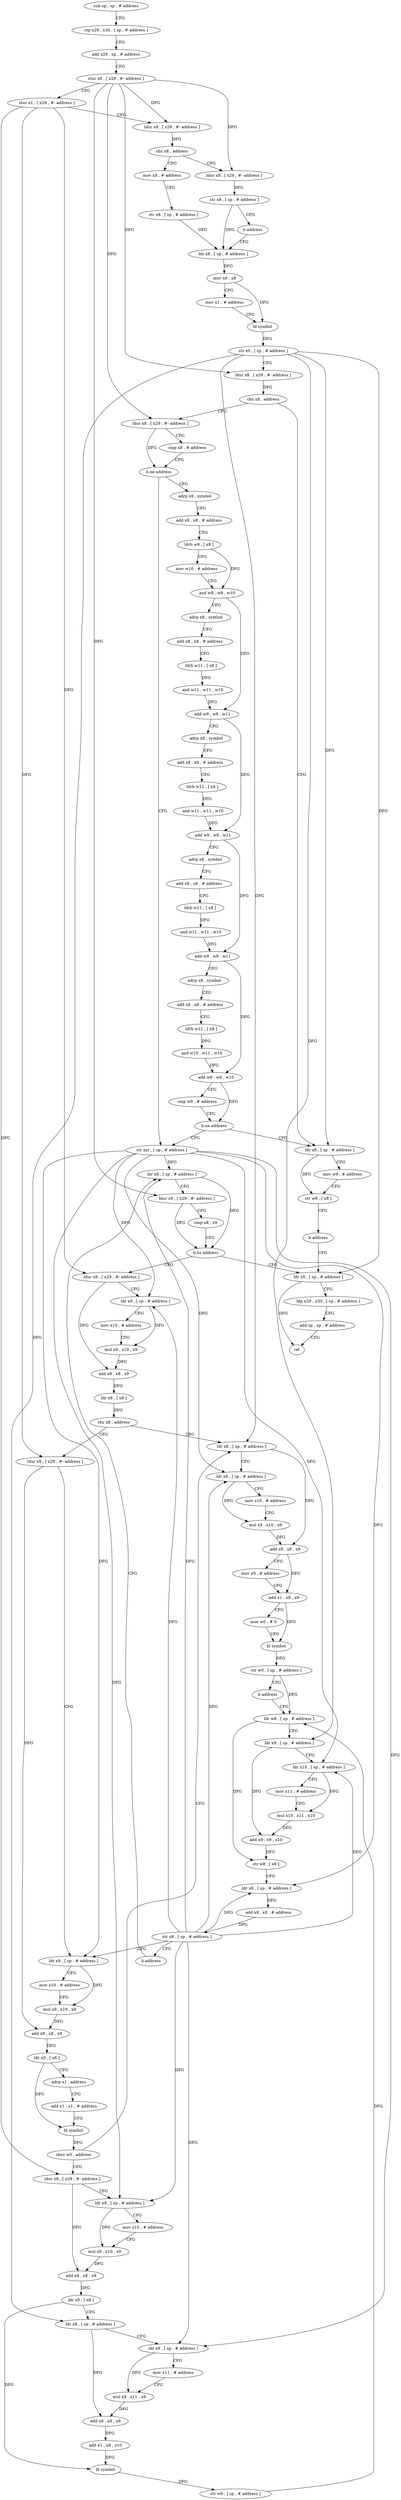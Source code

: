 digraph "func" {
"4205160" [label = "sub sp , sp , # address" ]
"4205164" [label = "stp x29 , x30 , [ sp , # address ]" ]
"4205168" [label = "add x29 , sp , # address" ]
"4205172" [label = "stur x0 , [ x29 , #- address ]" ]
"4205176" [label = "stur x1 , [ x29 , #- address ]" ]
"4205180" [label = "ldur x8 , [ x29 , #- address ]" ]
"4205184" [label = "cbz x8 , address" ]
"4205200" [label = "mov x8 , # address" ]
"4205188" [label = "ldur x8 , [ x29 , #- address ]" ]
"4205204" [label = "str x8 , [ sp , # address ]" ]
"4205208" [label = "ldr x8 , [ sp , # address ]" ]
"4205192" [label = "str x8 , [ sp , # address ]" ]
"4205196" [label = "b address" ]
"4205356" [label = "ldr x8 , [ sp , # address ]" ]
"4205360" [label = "mov w9 , # address" ]
"4205364" [label = "str w9 , [ x8 ]" ]
"4205368" [label = "b address" ]
"4205604" [label = "ldr x0 , [ sp , # address ]" ]
"4205236" [label = "ldur x8 , [ x29 , #- address ]" ]
"4205240" [label = "cmp x8 , # address" ]
"4205244" [label = "b.ne address" ]
"4205372" [label = "str xzr , [ sp , # address ]" ]
"4205248" [label = "adrp x8 , symbol" ]
"4205212" [label = "mov x0 , x8" ]
"4205216" [label = "mov x1 , # address" ]
"4205220" [label = "bl symbol" ]
"4205224" [label = "str x0 , [ sp , # address ]" ]
"4205228" [label = "ldur x8 , [ x29 , #- address ]" ]
"4205232" [label = "cbz x8 , address" ]
"4205608" [label = "ldp x29 , x30 , [ sp , # address ]" ]
"4205612" [label = "add sp , sp , # address" ]
"4205616" [label = "ret" ]
"4205376" [label = "ldr x8 , [ sp , # address ]" ]
"4205252" [label = "add x8 , x8 , # address" ]
"4205256" [label = "ldrb w9 , [ x8 ]" ]
"4205260" [label = "mov w10 , # address" ]
"4205264" [label = "and w9 , w9 , w10" ]
"4205268" [label = "adrp x8 , symbol" ]
"4205272" [label = "add x8 , x8 , # address" ]
"4205276" [label = "ldrb w11 , [ x8 ]" ]
"4205280" [label = "and w11 , w11 , w10" ]
"4205284" [label = "add w9 , w9 , w11" ]
"4205288" [label = "adrp x8 , symbol" ]
"4205292" [label = "add x8 , x8 , # address" ]
"4205296" [label = "ldrb w11 , [ x8 ]" ]
"4205300" [label = "and w11 , w11 , w10" ]
"4205304" [label = "add w9 , w9 , w11" ]
"4205308" [label = "adrp x8 , symbol" ]
"4205312" [label = "add x8 , x8 , # address" ]
"4205316" [label = "ldrb w11 , [ x8 ]" ]
"4205320" [label = "and w11 , w11 , w10" ]
"4205324" [label = "add w9 , w9 , w11" ]
"4205328" [label = "adrp x8 , symbol" ]
"4205332" [label = "add x8 , x8 , # address" ]
"4205336" [label = "ldrb w11 , [ x8 ]" ]
"4205340" [label = "and w10 , w11 , w10" ]
"4205344" [label = "add w9 , w9 , w10" ]
"4205348" [label = "cmp w9 , # address" ]
"4205352" [label = "b.ne address" ]
"4205392" [label = "ldur x8 , [ x29 , #- address ]" ]
"4205396" [label = "ldr x9 , [ sp , # address ]" ]
"4205400" [label = "mov x10 , # address" ]
"4205404" [label = "mul x9 , x10 , x9" ]
"4205408" [label = "add x8 , x8 , x9" ]
"4205412" [label = "ldr x8 , [ x8 ]" ]
"4205416" [label = "cbz x8 , address" ]
"4205460" [label = "ldr x8 , [ sp , # address ]" ]
"4205420" [label = "ldur x8 , [ x29 , #- address ]" ]
"4205464" [label = "ldr x9 , [ sp , # address ]" ]
"4205468" [label = "mov x10 , # address" ]
"4205472" [label = "mul x9 , x10 , x9" ]
"4205476" [label = "add x8 , x8 , x9" ]
"4205480" [label = "mov x9 , # address" ]
"4205484" [label = "add x1 , x8 , x9" ]
"4205488" [label = "mov w0 , # 0" ]
"4205492" [label = "bl symbol" ]
"4205496" [label = "str w0 , [ sp , # address ]" ]
"4205500" [label = "b address" ]
"4205560" [label = "ldr w8 , [ sp , # address ]" ]
"4205424" [label = "ldr x9 , [ sp , # address ]" ]
"4205428" [label = "mov x10 , # address" ]
"4205432" [label = "mul x9 , x10 , x9" ]
"4205436" [label = "add x8 , x8 , x9" ]
"4205440" [label = "ldr x0 , [ x8 ]" ]
"4205444" [label = "adrp x1 , address" ]
"4205448" [label = "add x1 , x1 , # address" ]
"4205452" [label = "bl symbol" ]
"4205456" [label = "cbnz w0 , address" ]
"4205504" [label = "ldur x8 , [ x29 , #- address ]" ]
"4205564" [label = "ldr x9 , [ sp , # address ]" ]
"4205568" [label = "ldr x10 , [ sp , # address ]" ]
"4205572" [label = "mov x11 , # address" ]
"4205576" [label = "mul x10 , x11 , x10" ]
"4205580" [label = "add x9 , x9 , x10" ]
"4205584" [label = "str w8 , [ x9 ]" ]
"4205588" [label = "ldr x8 , [ sp , # address ]" ]
"4205592" [label = "add x8 , x8 , # address" ]
"4205596" [label = "str x8 , [ sp , # address ]" ]
"4205600" [label = "b address" ]
"4205508" [label = "ldr x9 , [ sp , # address ]" ]
"4205512" [label = "mov x10 , # address" ]
"4205516" [label = "mul x9 , x10 , x9" ]
"4205520" [label = "add x8 , x8 , x9" ]
"4205524" [label = "ldr x0 , [ x8 ]" ]
"4205528" [label = "ldr x8 , [ sp , # address ]" ]
"4205532" [label = "ldr x9 , [ sp , # address ]" ]
"4205536" [label = "mov x11 , # address" ]
"4205540" [label = "mul x9 , x11 , x9" ]
"4205544" [label = "add x8 , x8 , x9" ]
"4205548" [label = "add x1 , x8 , x10" ]
"4205552" [label = "bl symbol" ]
"4205556" [label = "str w0 , [ sp , # address ]" ]
"4205380" [label = "ldur x9 , [ x29 , #- address ]" ]
"4205384" [label = "cmp x8 , x9" ]
"4205388" [label = "b.hs address" ]
"4205160" -> "4205164" [ label = "CFG" ]
"4205164" -> "4205168" [ label = "CFG" ]
"4205168" -> "4205172" [ label = "CFG" ]
"4205172" -> "4205176" [ label = "CFG" ]
"4205172" -> "4205180" [ label = "DFG" ]
"4205172" -> "4205188" [ label = "DFG" ]
"4205172" -> "4205228" [ label = "DFG" ]
"4205172" -> "4205236" [ label = "DFG" ]
"4205172" -> "4205380" [ label = "DFG" ]
"4205176" -> "4205180" [ label = "CFG" ]
"4205176" -> "4205392" [ label = "DFG" ]
"4205176" -> "4205420" [ label = "DFG" ]
"4205176" -> "4205504" [ label = "DFG" ]
"4205180" -> "4205184" [ label = "DFG" ]
"4205184" -> "4205200" [ label = "CFG" ]
"4205184" -> "4205188" [ label = "CFG" ]
"4205200" -> "4205204" [ label = "CFG" ]
"4205188" -> "4205192" [ label = "DFG" ]
"4205204" -> "4205208" [ label = "DFG" ]
"4205208" -> "4205212" [ label = "DFG" ]
"4205192" -> "4205196" [ label = "CFG" ]
"4205192" -> "4205208" [ label = "DFG" ]
"4205196" -> "4205208" [ label = "CFG" ]
"4205356" -> "4205360" [ label = "CFG" ]
"4205356" -> "4205364" [ label = "DFG" ]
"4205360" -> "4205364" [ label = "CFG" ]
"4205364" -> "4205368" [ label = "CFG" ]
"4205368" -> "4205604" [ label = "CFG" ]
"4205604" -> "4205608" [ label = "CFG" ]
"4205604" -> "4205616" [ label = "DFG" ]
"4205236" -> "4205240" [ label = "CFG" ]
"4205236" -> "4205244" [ label = "DFG" ]
"4205240" -> "4205244" [ label = "CFG" ]
"4205244" -> "4205372" [ label = "CFG" ]
"4205244" -> "4205248" [ label = "CFG" ]
"4205372" -> "4205376" [ label = "DFG" ]
"4205372" -> "4205396" [ label = "DFG" ]
"4205372" -> "4205464" [ label = "DFG" ]
"4205372" -> "4205424" [ label = "DFG" ]
"4205372" -> "4205568" [ label = "DFG" ]
"4205372" -> "4205588" [ label = "DFG" ]
"4205372" -> "4205508" [ label = "DFG" ]
"4205372" -> "4205532" [ label = "DFG" ]
"4205248" -> "4205252" [ label = "CFG" ]
"4205212" -> "4205216" [ label = "CFG" ]
"4205212" -> "4205220" [ label = "DFG" ]
"4205216" -> "4205220" [ label = "CFG" ]
"4205220" -> "4205224" [ label = "DFG" ]
"4205224" -> "4205228" [ label = "CFG" ]
"4205224" -> "4205356" [ label = "DFG" ]
"4205224" -> "4205604" [ label = "DFG" ]
"4205224" -> "4205460" [ label = "DFG" ]
"4205224" -> "4205564" [ label = "DFG" ]
"4205224" -> "4205528" [ label = "DFG" ]
"4205228" -> "4205232" [ label = "DFG" ]
"4205232" -> "4205356" [ label = "CFG" ]
"4205232" -> "4205236" [ label = "CFG" ]
"4205608" -> "4205612" [ label = "CFG" ]
"4205612" -> "4205616" [ label = "CFG" ]
"4205376" -> "4205380" [ label = "CFG" ]
"4205376" -> "4205388" [ label = "DFG" ]
"4205252" -> "4205256" [ label = "CFG" ]
"4205256" -> "4205260" [ label = "CFG" ]
"4205256" -> "4205264" [ label = "DFG" ]
"4205260" -> "4205264" [ label = "CFG" ]
"4205264" -> "4205268" [ label = "CFG" ]
"4205264" -> "4205284" [ label = "DFG" ]
"4205268" -> "4205272" [ label = "CFG" ]
"4205272" -> "4205276" [ label = "CFG" ]
"4205276" -> "4205280" [ label = "DFG" ]
"4205280" -> "4205284" [ label = "DFG" ]
"4205284" -> "4205288" [ label = "CFG" ]
"4205284" -> "4205304" [ label = "DFG" ]
"4205288" -> "4205292" [ label = "CFG" ]
"4205292" -> "4205296" [ label = "CFG" ]
"4205296" -> "4205300" [ label = "DFG" ]
"4205300" -> "4205304" [ label = "DFG" ]
"4205304" -> "4205308" [ label = "CFG" ]
"4205304" -> "4205324" [ label = "DFG" ]
"4205308" -> "4205312" [ label = "CFG" ]
"4205312" -> "4205316" [ label = "CFG" ]
"4205316" -> "4205320" [ label = "DFG" ]
"4205320" -> "4205324" [ label = "DFG" ]
"4205324" -> "4205328" [ label = "CFG" ]
"4205324" -> "4205344" [ label = "DFG" ]
"4205328" -> "4205332" [ label = "CFG" ]
"4205332" -> "4205336" [ label = "CFG" ]
"4205336" -> "4205340" [ label = "DFG" ]
"4205340" -> "4205344" [ label = "DFG" ]
"4205344" -> "4205348" [ label = "CFG" ]
"4205344" -> "4205352" [ label = "DFG" ]
"4205348" -> "4205352" [ label = "CFG" ]
"4205352" -> "4205372" [ label = "CFG" ]
"4205352" -> "4205356" [ label = "CFG" ]
"4205392" -> "4205396" [ label = "CFG" ]
"4205392" -> "4205408" [ label = "DFG" ]
"4205396" -> "4205400" [ label = "CFG" ]
"4205396" -> "4205404" [ label = "DFG" ]
"4205400" -> "4205404" [ label = "CFG" ]
"4205404" -> "4205408" [ label = "DFG" ]
"4205408" -> "4205412" [ label = "DFG" ]
"4205412" -> "4205416" [ label = "DFG" ]
"4205416" -> "4205460" [ label = "CFG" ]
"4205416" -> "4205420" [ label = "CFG" ]
"4205460" -> "4205464" [ label = "CFG" ]
"4205460" -> "4205476" [ label = "DFG" ]
"4205420" -> "4205424" [ label = "CFG" ]
"4205420" -> "4205436" [ label = "DFG" ]
"4205464" -> "4205468" [ label = "CFG" ]
"4205464" -> "4205472" [ label = "DFG" ]
"4205468" -> "4205472" [ label = "CFG" ]
"4205472" -> "4205476" [ label = "DFG" ]
"4205476" -> "4205480" [ label = "CFG" ]
"4205476" -> "4205484" [ label = "DFG" ]
"4205480" -> "4205484" [ label = "CFG" ]
"4205484" -> "4205488" [ label = "CFG" ]
"4205484" -> "4205492" [ label = "DFG" ]
"4205488" -> "4205492" [ label = "CFG" ]
"4205492" -> "4205496" [ label = "DFG" ]
"4205496" -> "4205500" [ label = "CFG" ]
"4205496" -> "4205560" [ label = "DFG" ]
"4205500" -> "4205560" [ label = "CFG" ]
"4205560" -> "4205564" [ label = "CFG" ]
"4205560" -> "4205584" [ label = "DFG" ]
"4205424" -> "4205428" [ label = "CFG" ]
"4205424" -> "4205432" [ label = "DFG" ]
"4205428" -> "4205432" [ label = "CFG" ]
"4205432" -> "4205436" [ label = "DFG" ]
"4205436" -> "4205440" [ label = "DFG" ]
"4205440" -> "4205444" [ label = "CFG" ]
"4205440" -> "4205452" [ label = "DFG" ]
"4205444" -> "4205448" [ label = "CFG" ]
"4205448" -> "4205452" [ label = "CFG" ]
"4205452" -> "4205456" [ label = "DFG" ]
"4205456" -> "4205504" [ label = "CFG" ]
"4205456" -> "4205460" [ label = "CFG" ]
"4205504" -> "4205508" [ label = "CFG" ]
"4205504" -> "4205520" [ label = "DFG" ]
"4205564" -> "4205568" [ label = "CFG" ]
"4205564" -> "4205580" [ label = "DFG" ]
"4205568" -> "4205572" [ label = "CFG" ]
"4205568" -> "4205576" [ label = "DFG" ]
"4205572" -> "4205576" [ label = "CFG" ]
"4205576" -> "4205580" [ label = "DFG" ]
"4205580" -> "4205584" [ label = "DFG" ]
"4205584" -> "4205588" [ label = "CFG" ]
"4205588" -> "4205592" [ label = "DFG" ]
"4205592" -> "4205596" [ label = "DFG" ]
"4205596" -> "4205600" [ label = "CFG" ]
"4205596" -> "4205376" [ label = "DFG" ]
"4205596" -> "4205396" [ label = "DFG" ]
"4205596" -> "4205464" [ label = "DFG" ]
"4205596" -> "4205424" [ label = "DFG" ]
"4205596" -> "4205568" [ label = "DFG" ]
"4205596" -> "4205588" [ label = "DFG" ]
"4205596" -> "4205508" [ label = "DFG" ]
"4205596" -> "4205532" [ label = "DFG" ]
"4205600" -> "4205376" [ label = "CFG" ]
"4205508" -> "4205512" [ label = "CFG" ]
"4205508" -> "4205516" [ label = "DFG" ]
"4205512" -> "4205516" [ label = "CFG" ]
"4205516" -> "4205520" [ label = "DFG" ]
"4205520" -> "4205524" [ label = "DFG" ]
"4205524" -> "4205528" [ label = "CFG" ]
"4205524" -> "4205552" [ label = "DFG" ]
"4205528" -> "4205532" [ label = "CFG" ]
"4205528" -> "4205544" [ label = "DFG" ]
"4205532" -> "4205536" [ label = "CFG" ]
"4205532" -> "4205540" [ label = "DFG" ]
"4205536" -> "4205540" [ label = "CFG" ]
"4205540" -> "4205544" [ label = "DFG" ]
"4205544" -> "4205548" [ label = "DFG" ]
"4205548" -> "4205552" [ label = "DFG" ]
"4205552" -> "4205556" [ label = "DFG" ]
"4205556" -> "4205560" [ label = "DFG" ]
"4205380" -> "4205384" [ label = "CFG" ]
"4205380" -> "4205388" [ label = "DFG" ]
"4205384" -> "4205388" [ label = "CFG" ]
"4205388" -> "4205604" [ label = "CFG" ]
"4205388" -> "4205392" [ label = "CFG" ]
}
